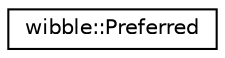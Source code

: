 digraph G
{
  edge [fontname="Helvetica",fontsize="10",labelfontname="Helvetica",labelfontsize="10"];
  node [fontname="Helvetica",fontsize="10",shape=record];
  rankdir="LR";
  Node1 [label="wibble::Preferred",height=0.2,width=0.4,color="black", fillcolor="white", style="filled",URL="$structwibble_1_1Preferred.html"];
}
